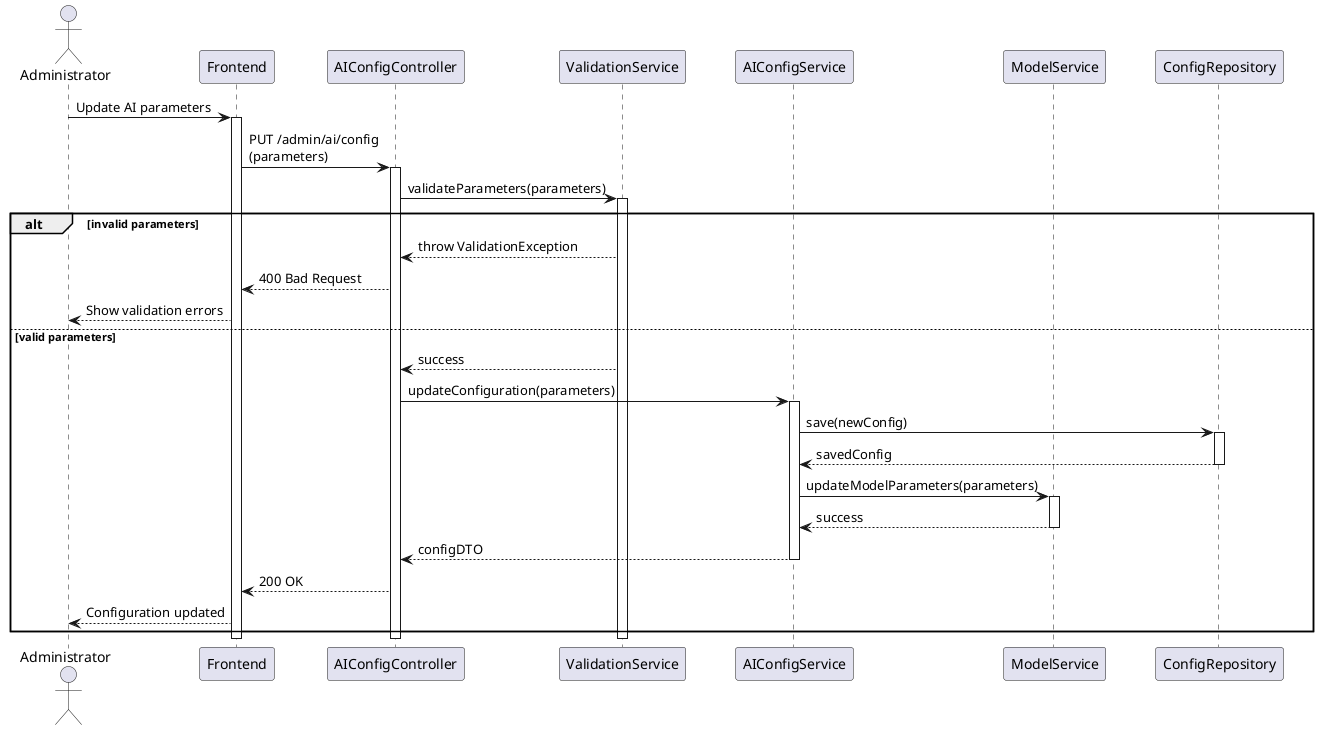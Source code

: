 @startuml AI Configuration Sequence

skinparam ParticipantPadding 20
skinparam BoxPadding 10
skinparam SequenceGroupBodyBackgroundColor transparent

actor Administrator
participant "Frontend" as UI
participant AIConfigController
participant ValidationService
participant AIConfigService
participant ModelService
participant ConfigRepository

Administrator -> UI: Update AI parameters
activate UI

UI -> AIConfigController: PUT /admin/ai/config\n(parameters)
activate AIConfigController

AIConfigController -> ValidationService: validateParameters(parameters)
activate ValidationService

alt invalid parameters
    ValidationService --> AIConfigController: throw ValidationException
    AIConfigController --> UI: 400 Bad Request
    UI --> Administrator: Show validation errors
else valid parameters
    ValidationService --> AIConfigController: success
    
    AIConfigController -> AIConfigService: updateConfiguration(parameters)
    activate AIConfigService
    
    AIConfigService -> ConfigRepository: save(newConfig)
    activate ConfigRepository
    ConfigRepository --> AIConfigService: savedConfig
    deactivate ConfigRepository
    
    AIConfigService -> ModelService: updateModelParameters(parameters)
    activate ModelService
    ModelService --> AIConfigService: success
    deactivate ModelService
    
    AIConfigService --> AIConfigController: configDTO
    deactivate AIConfigService
    
    AIConfigController --> UI: 200 OK
    UI --> Administrator: Configuration updated
end

deactivate ValidationService
deactivate AIConfigController
deactivate UI

@enduml 